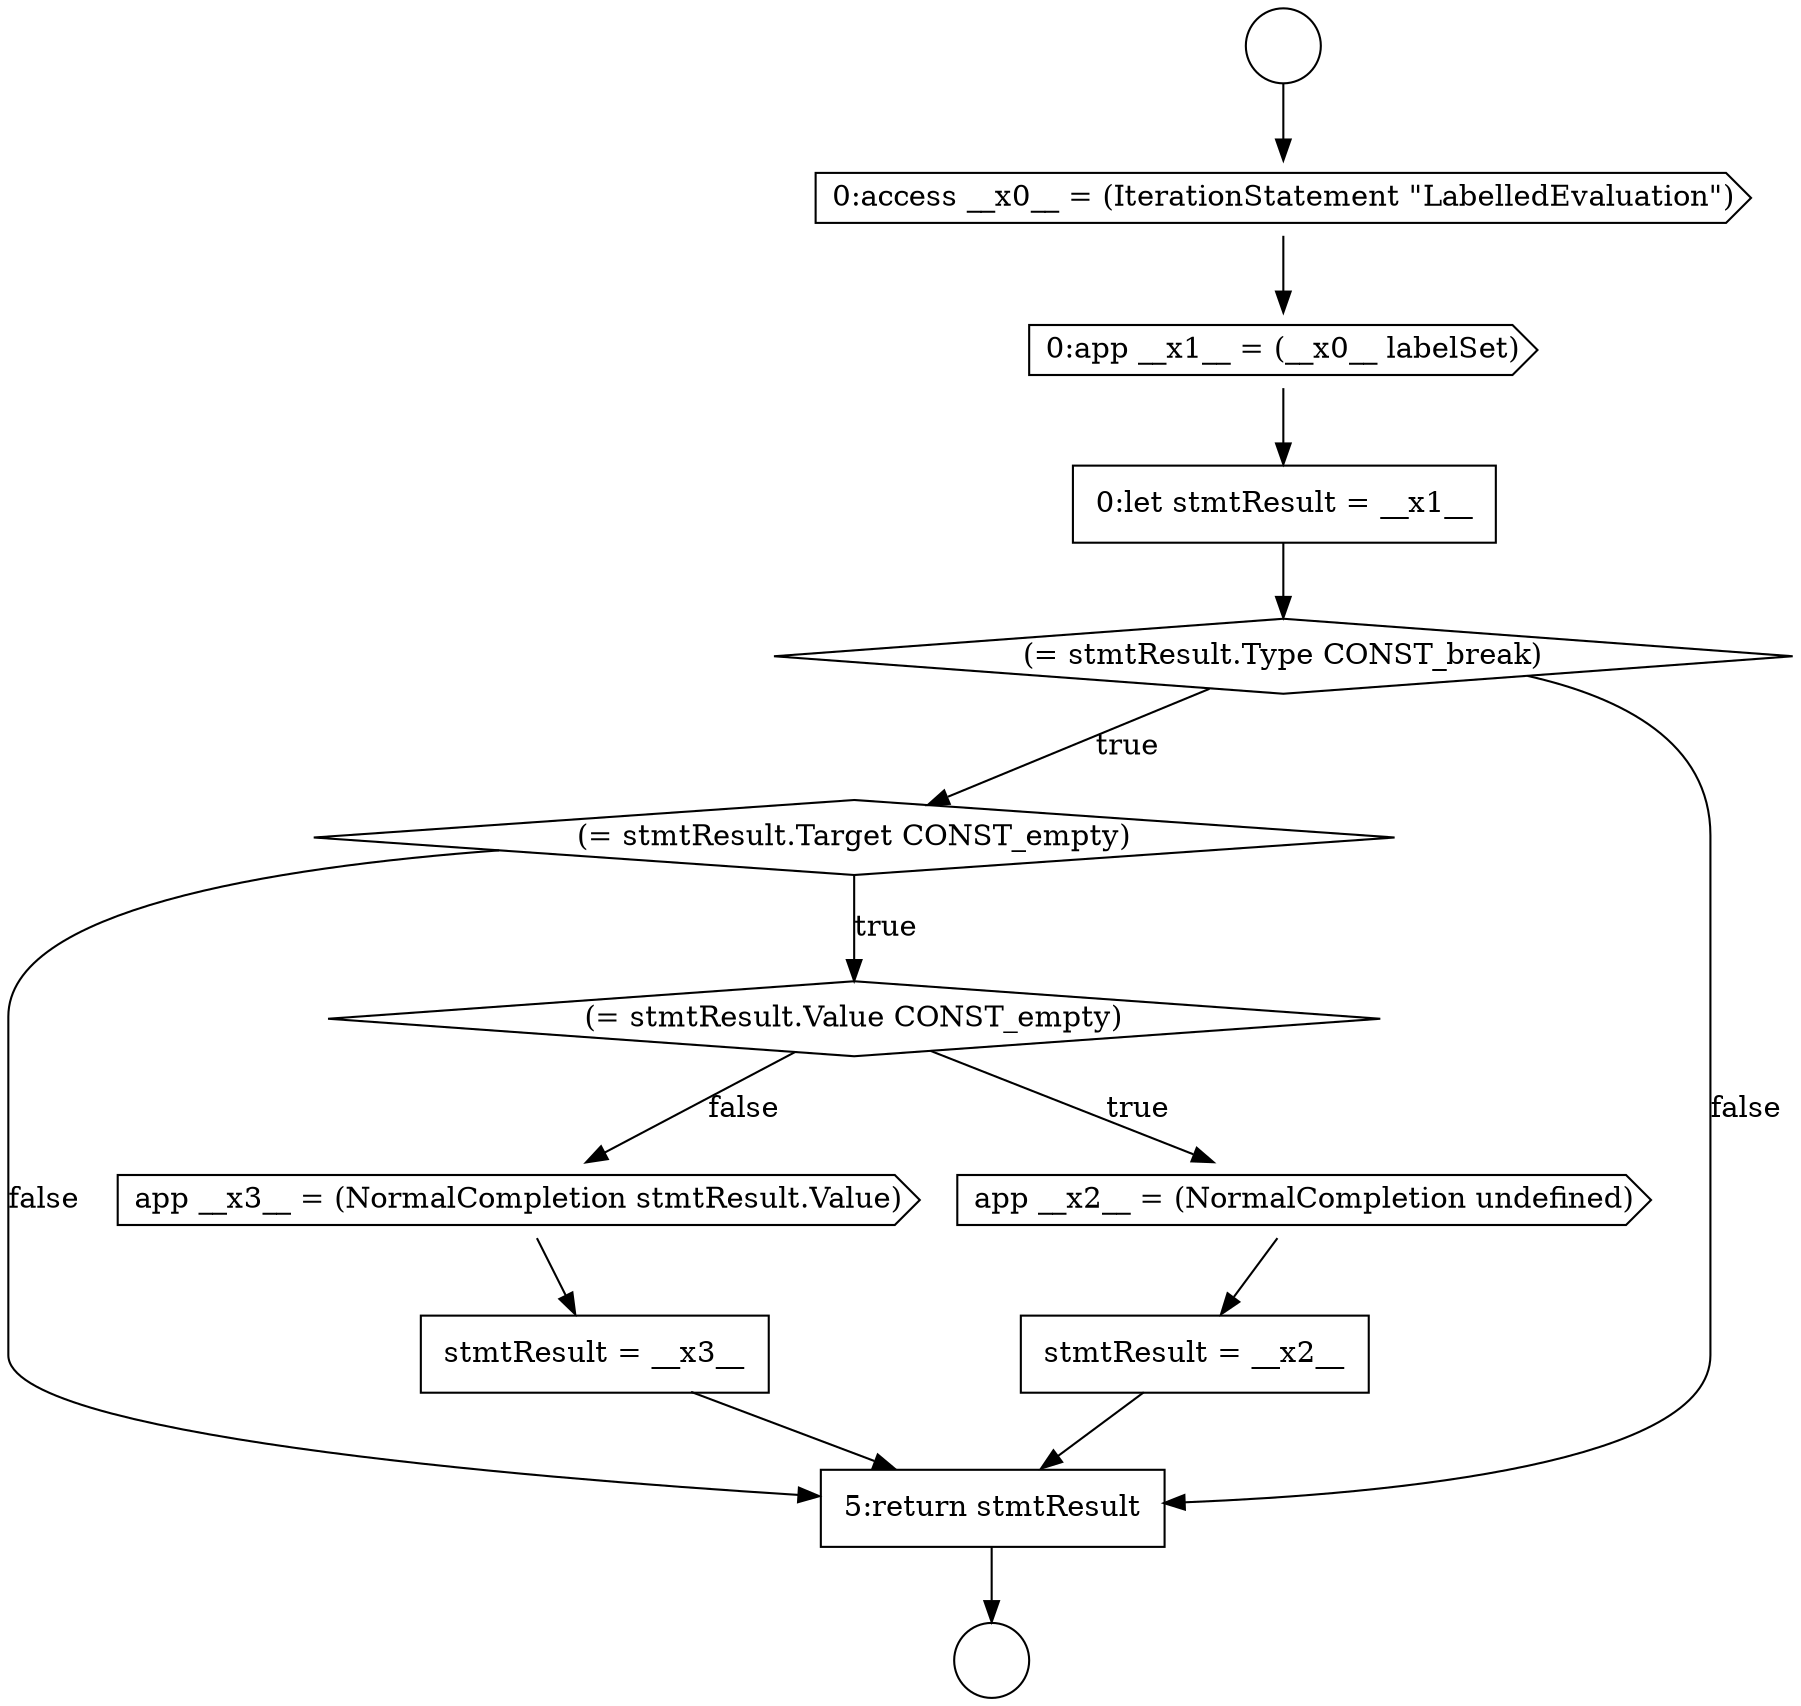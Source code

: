digraph {
  node6263 [shape=diamond, label=<<font color="black">(= stmtResult.Type CONST_break)</font>> color="black" fillcolor="white" style=filled]
  node6268 [shape=cds, label=<<font color="black">app __x3__ = (NormalCompletion stmtResult.Value)</font>> color="black" fillcolor="white" style=filled]
  node6259 [shape=circle label=" " color="black" fillcolor="white" style=filled]
  node6264 [shape=diamond, label=<<font color="black">(= stmtResult.Target CONST_empty)</font>> color="black" fillcolor="white" style=filled]
  node6267 [shape=none, margin=0, label=<<font color="black">
    <table border="0" cellborder="1" cellspacing="0" cellpadding="10">
      <tr><td align="left">stmtResult = __x2__</td></tr>
    </table>
  </font>> color="black" fillcolor="white" style=filled]
  node6260 [shape=cds, label=<<font color="black">0:access __x0__ = (IterationStatement &quot;LabelledEvaluation&quot;)</font>> color="black" fillcolor="white" style=filled]
  node6261 [shape=cds, label=<<font color="black">0:app __x1__ = (__x0__ labelSet)</font>> color="black" fillcolor="white" style=filled]
  node6270 [shape=none, margin=0, label=<<font color="black">
    <table border="0" cellborder="1" cellspacing="0" cellpadding="10">
      <tr><td align="left">5:return stmtResult</td></tr>
    </table>
  </font>> color="black" fillcolor="white" style=filled]
  node6266 [shape=cds, label=<<font color="black">app __x2__ = (NormalCompletion undefined)</font>> color="black" fillcolor="white" style=filled]
  node6262 [shape=none, margin=0, label=<<font color="black">
    <table border="0" cellborder="1" cellspacing="0" cellpadding="10">
      <tr><td align="left">0:let stmtResult = __x1__</td></tr>
    </table>
  </font>> color="black" fillcolor="white" style=filled]
  node6265 [shape=diamond, label=<<font color="black">(= stmtResult.Value CONST_empty)</font>> color="black" fillcolor="white" style=filled]
  node6258 [shape=circle label=" " color="black" fillcolor="white" style=filled]
  node6269 [shape=none, margin=0, label=<<font color="black">
    <table border="0" cellborder="1" cellspacing="0" cellpadding="10">
      <tr><td align="left">stmtResult = __x3__</td></tr>
    </table>
  </font>> color="black" fillcolor="white" style=filled]
  node6260 -> node6261 [ color="black"]
  node6268 -> node6269 [ color="black"]
  node6266 -> node6267 [ color="black"]
  node6269 -> node6270 [ color="black"]
  node6265 -> node6266 [label=<<font color="black">true</font>> color="black"]
  node6265 -> node6268 [label=<<font color="black">false</font>> color="black"]
  node6262 -> node6263 [ color="black"]
  node6264 -> node6265 [label=<<font color="black">true</font>> color="black"]
  node6264 -> node6270 [label=<<font color="black">false</font>> color="black"]
  node6263 -> node6264 [label=<<font color="black">true</font>> color="black"]
  node6263 -> node6270 [label=<<font color="black">false</font>> color="black"]
  node6261 -> node6262 [ color="black"]
  node6270 -> node6259 [ color="black"]
  node6267 -> node6270 [ color="black"]
  node6258 -> node6260 [ color="black"]
}
